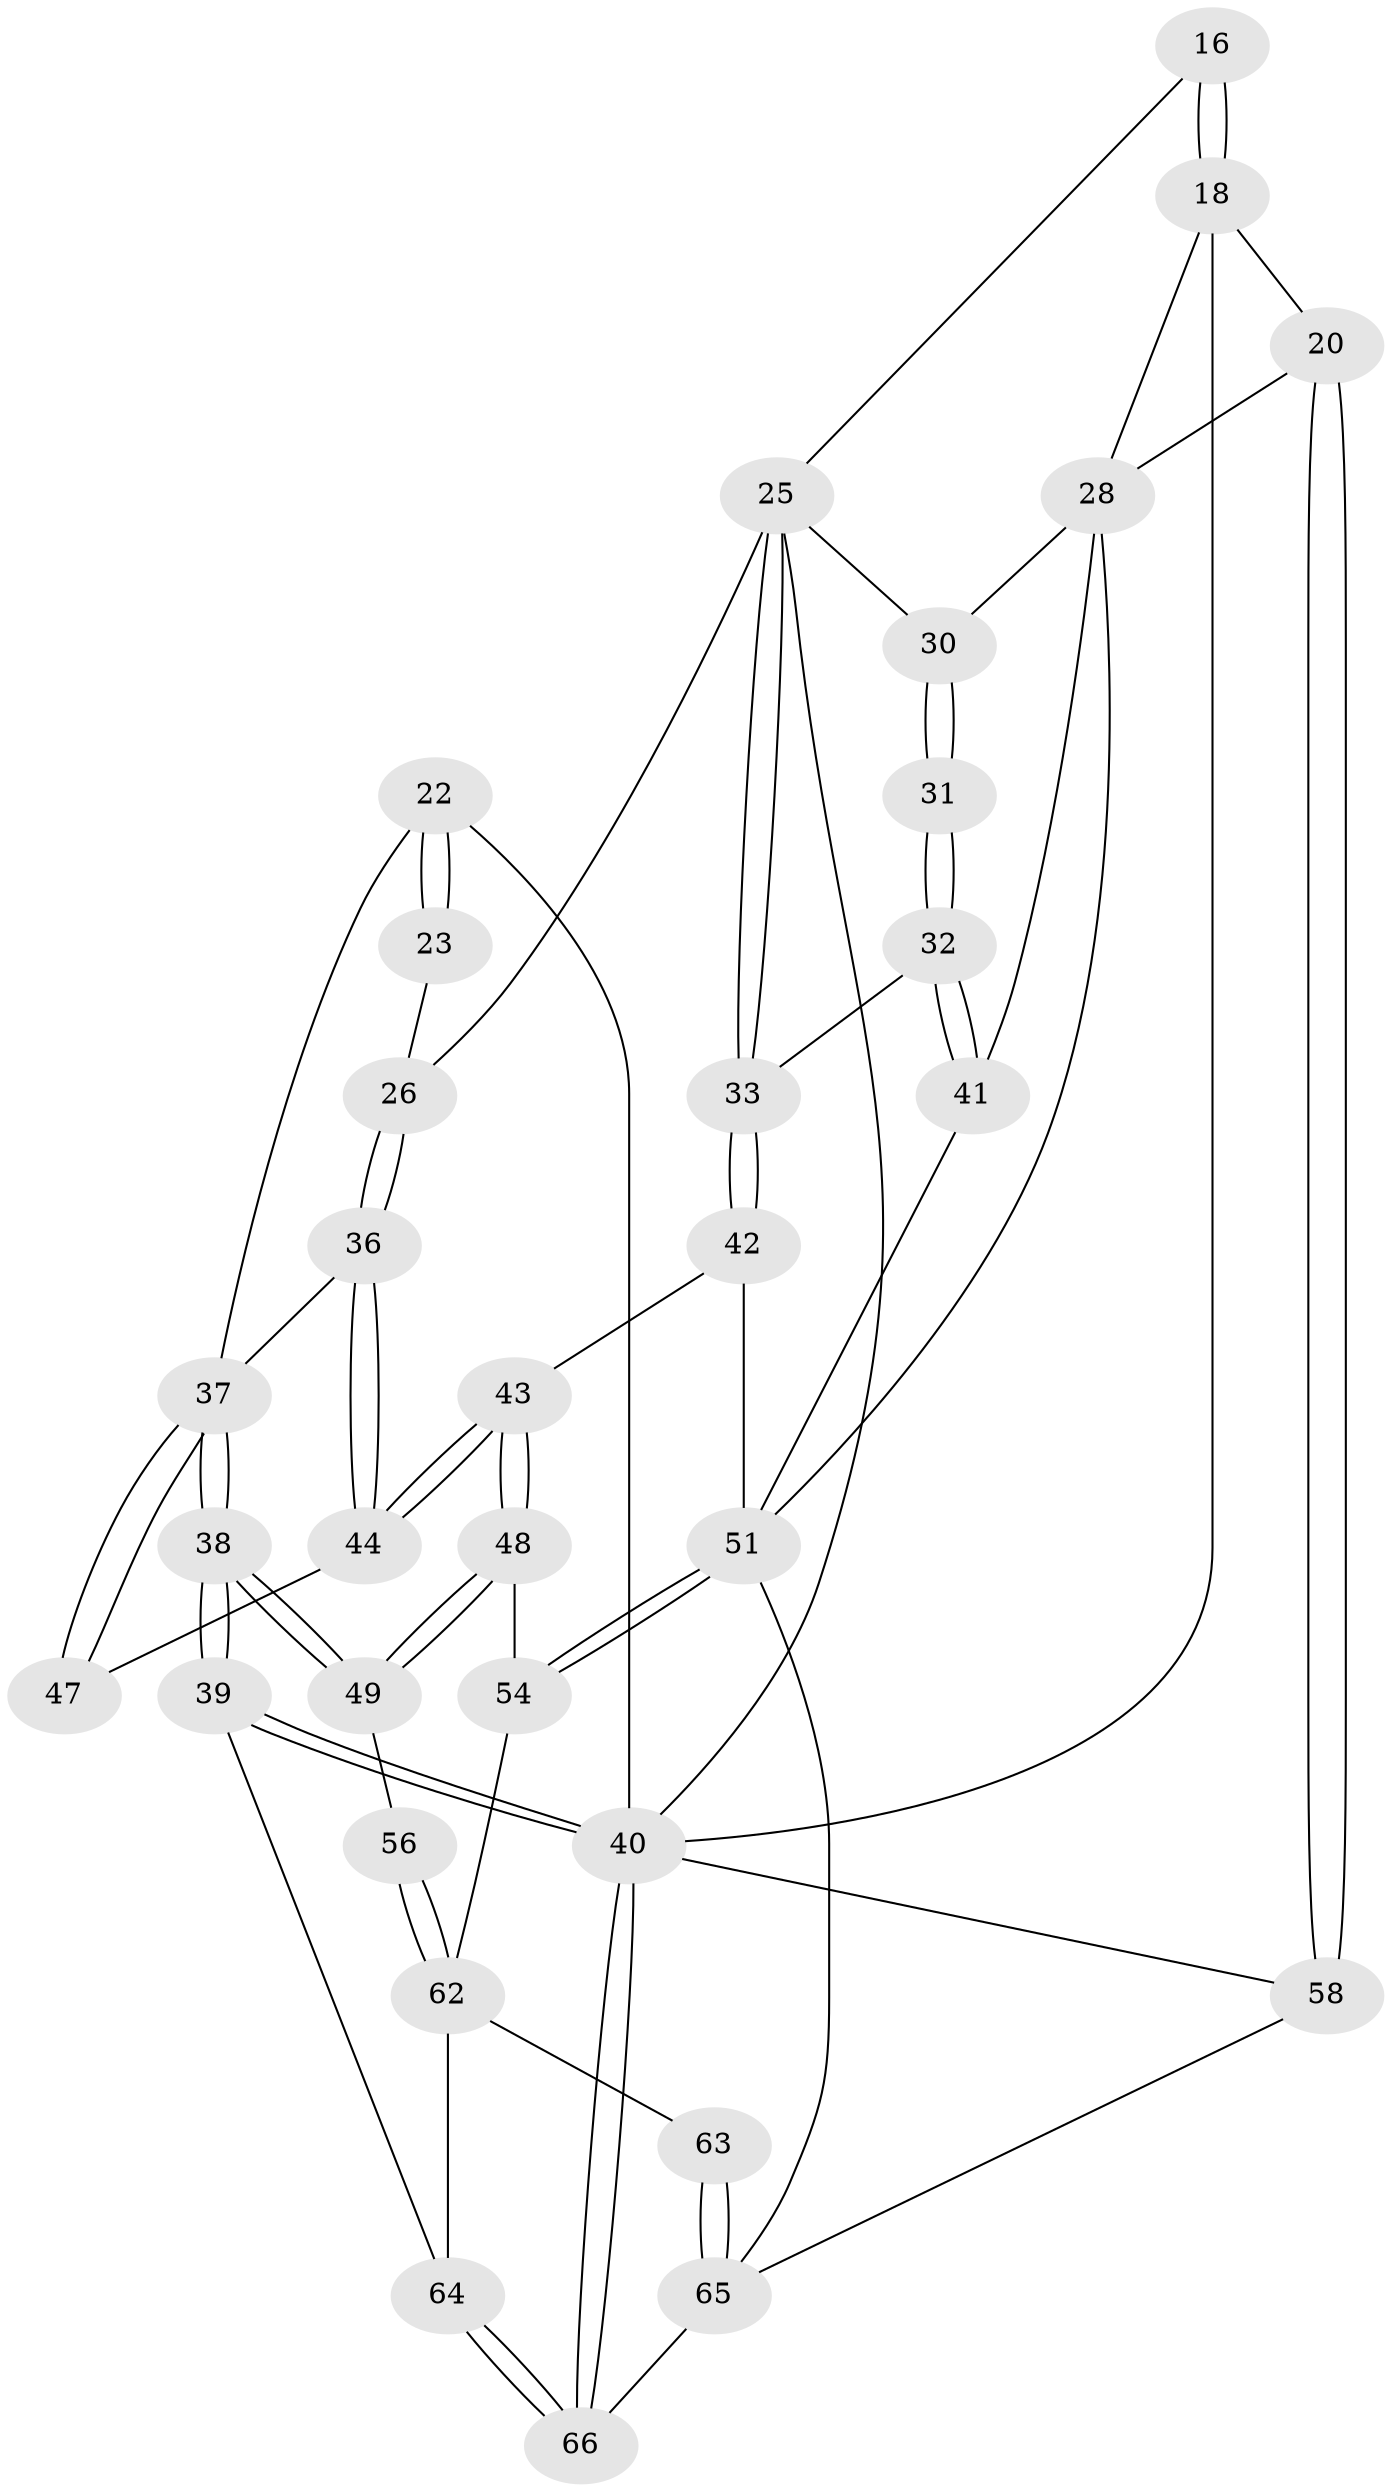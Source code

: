 // original degree distribution, {3: 0.030303030303030304, 6: 0.18181818181818182, 4: 0.21212121212121213, 5: 0.5757575757575758}
// Generated by graph-tools (version 1.1) at 2025/00/03/09/25 05:00:37]
// undirected, 33 vertices, 76 edges
graph export_dot {
graph [start="1"]
  node [color=gray90,style=filled];
  16 [pos="+0.655378257204819+0.2341921143106899"];
  18 [pos="+0.7777471434656067+0.28406810804573174",super="+8+10"];
  20 [pos="+0.9793642630792665+0.49352257787989356",super="+15+7"];
  22 [pos="+0+0",super="+19+14"];
  23 [pos="+0.24821580147973576+0.2316937590047148"];
  25 [pos="+0.4120773866968485+0.4186709538489835",super="+24"];
  26 [pos="+0.24625258284598311+0.3007378076717476"];
  28 [pos="+0.6926498216159762+0.48090726776633674",super="+27"];
  30 [pos="+0.5296486243680182+0.32273413624601777",super="+29"];
  31 [pos="+0.5070887849620911+0.4432111411591896"];
  32 [pos="+0.4982322504112242+0.46577274435108845"];
  33 [pos="+0.4206120217121625+0.44688818128379837"];
  36 [pos="+0.2129041846034563+0.3751570037014357"];
  37 [pos="+0+0.6625702197539041",super="+35"];
  38 [pos="+0+0.8939672213895605"];
  39 [pos="+0+0.9123061961151858"];
  40 [pos="+0+1",super="+3+5+12"];
  41 [pos="+0.5370334944132014+0.5007262897882027"];
  42 [pos="+0.39710459762014383+0.4796826203420526"];
  43 [pos="+0.23925905415196314+0.5452422410324826"];
  44 [pos="+0.21812692532864839+0.4986193814574792"];
  47 [pos="+0.13575101363635542+0.49769720510222026"];
  48 [pos="+0.23812487571282429+0.5841835848139437"];
  49 [pos="+0.0837685184140315+0.7202934884796688"];
  51 [pos="+0.7061249908868612+0.7042175939546534",super="+50+46"];
  54 [pos="+0.6116746440594837+0.724208826996739",super="+53"];
  56 [pos="+0.34050224973819754+0.7868631070363561"];
  58 [pos="+1+1",super="+2"];
  62 [pos="+0.3390524020694796+0.8260936344898805",super="+61+55"];
  63 [pos="+0.5121852236137023+1"];
  64 [pos="+0.23297167650823325+0.8968790188745411"];
  65 [pos="+0.5041360886758189+1",super="+60"];
  66 [pos="+0.45461220170556327+1"];
  16 -- 18 [weight=2];
  16 -- 18;
  16 -- 25;
  18 -- 20;
  18 -- 40 [weight=2];
  18 -- 28;
  20 -- 58 [weight=3];
  20 -- 58;
  20 -- 28;
  22 -- 23 [weight=2];
  22 -- 23;
  22 -- 40 [weight=3];
  22 -- 37;
  23 -- 26;
  25 -- 26;
  25 -- 33;
  25 -- 33;
  25 -- 40;
  25 -- 30;
  26 -- 36;
  26 -- 36;
  28 -- 41;
  28 -- 30;
  28 -- 51;
  30 -- 31 [weight=2];
  30 -- 31;
  31 -- 32;
  31 -- 32;
  32 -- 33;
  32 -- 41;
  32 -- 41;
  33 -- 42;
  33 -- 42;
  36 -- 44;
  36 -- 44;
  36 -- 37;
  37 -- 38;
  37 -- 38;
  37 -- 47 [weight=2];
  37 -- 47;
  38 -- 39;
  38 -- 39;
  38 -- 49;
  38 -- 49;
  39 -- 40;
  39 -- 40;
  39 -- 64;
  40 -- 66;
  40 -- 66;
  40 -- 58 [weight=2];
  41 -- 51;
  42 -- 43;
  42 -- 51;
  43 -- 44;
  43 -- 44;
  43 -- 48;
  43 -- 48;
  44 -- 47;
  48 -- 49;
  48 -- 49;
  48 -- 54;
  49 -- 56;
  51 -- 54 [weight=2];
  51 -- 54;
  51 -- 65;
  54 -- 62 [weight=2];
  56 -- 62 [weight=2];
  56 -- 62;
  58 -- 65;
  62 -- 64;
  62 -- 63;
  63 -- 65 [weight=2];
  63 -- 65;
  64 -- 66;
  64 -- 66;
  65 -- 66;
}
